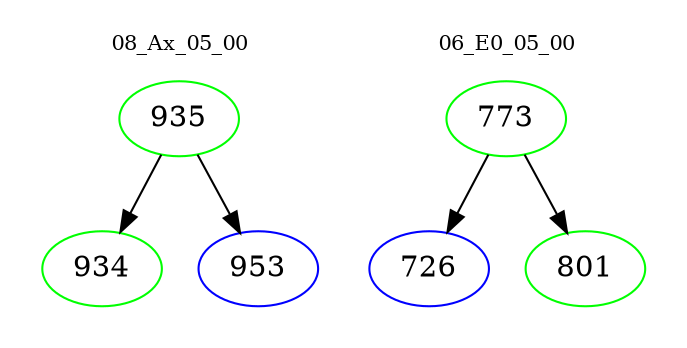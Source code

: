 digraph{
subgraph cluster_0 {
color = white
label = "08_Ax_05_00";
fontsize=10;
T0_935 [label="935", color="green"]
T0_935 -> T0_934 [color="black"]
T0_934 [label="934", color="green"]
T0_935 -> T0_953 [color="black"]
T0_953 [label="953", color="blue"]
}
subgraph cluster_1 {
color = white
label = "06_E0_05_00";
fontsize=10;
T1_773 [label="773", color="green"]
T1_773 -> T1_726 [color="black"]
T1_726 [label="726", color="blue"]
T1_773 -> T1_801 [color="black"]
T1_801 [label="801", color="green"]
}
}
